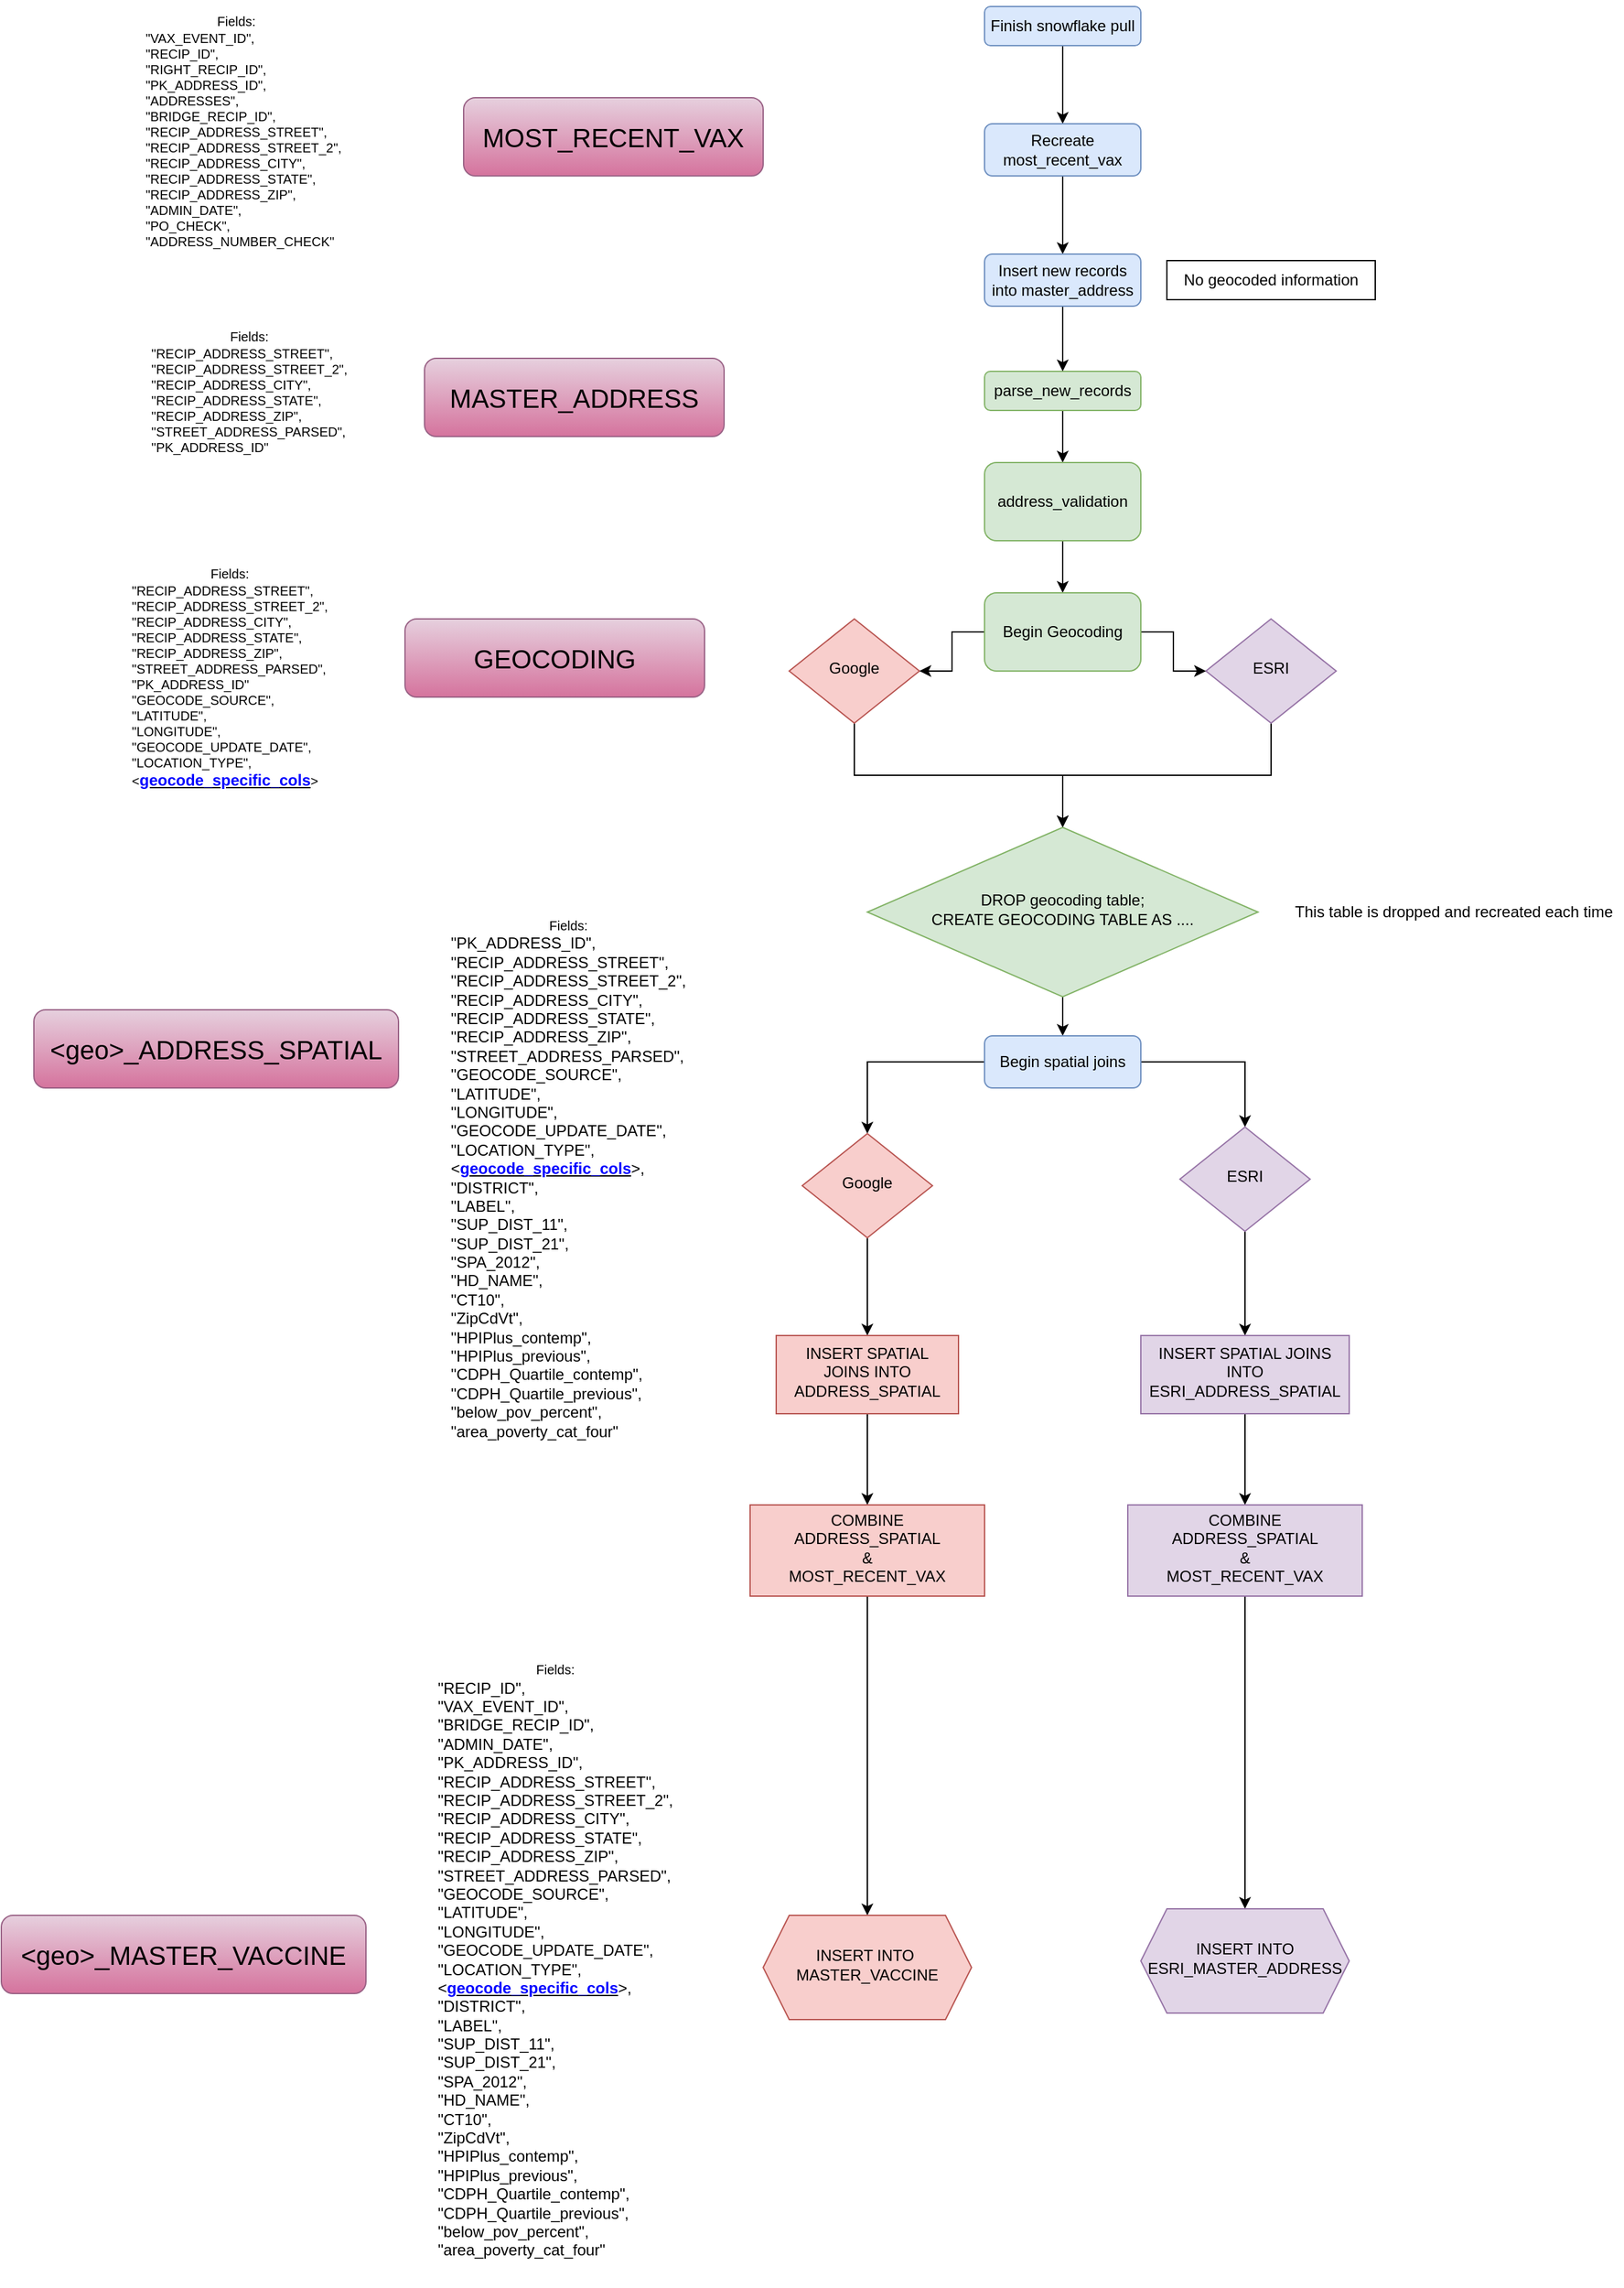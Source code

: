 <mxfile version="20.8.11" type="github">
  <diagram id="C5RBs43oDa-KdzZeNtuy" name="Page-1">
    <mxGraphModel dx="2067" dy="549" grid="1" gridSize="10" guides="1" tooltips="1" connect="1" arrows="1" fold="1" page="1" pageScale="1" pageWidth="827" pageHeight="1169" math="0" shadow="0">
      <root>
        <mxCell id="WIyWlLk6GJQsqaUBKTNV-0" />
        <mxCell id="WIyWlLk6GJQsqaUBKTNV-1" parent="WIyWlLk6GJQsqaUBKTNV-0" />
        <mxCell id="potG2WrgUDK1nlspSH43-2" value="" style="edgeStyle=orthogonalEdgeStyle;rounded=0;orthogonalLoop=1;jettySize=auto;html=1;" edge="1" parent="WIyWlLk6GJQsqaUBKTNV-1" source="WIyWlLk6GJQsqaUBKTNV-3" target="potG2WrgUDK1nlspSH43-1">
          <mxGeometry relative="1" as="geometry" />
        </mxCell>
        <mxCell id="WIyWlLk6GJQsqaUBKTNV-3" value="parse_new_records" style="rounded=1;whiteSpace=wrap;html=1;fontSize=12;glass=0;strokeWidth=1;shadow=0;fillColor=#d5e8d4;strokeColor=#82b366;" parent="WIyWlLk6GJQsqaUBKTNV-1" vertex="1">
          <mxGeometry x="320" y="290" width="120" height="30" as="geometry" />
        </mxCell>
        <mxCell id="4Sw3aIR59aRq2CPispGW-28" style="edgeStyle=orthogonalEdgeStyle;rounded=0;orthogonalLoop=1;jettySize=auto;html=1;exitX=0.5;exitY=1;exitDx=0;exitDy=0;entryX=0.5;entryY=0;entryDx=0;entryDy=0;" parent="WIyWlLk6GJQsqaUBKTNV-1" source="WIyWlLk6GJQsqaUBKTNV-6" target="WIyWlLk6GJQsqaUBKTNV-10" edge="1">
          <mxGeometry relative="1" as="geometry" />
        </mxCell>
        <mxCell id="WIyWlLk6GJQsqaUBKTNV-6" value="Google" style="rhombus;whiteSpace=wrap;html=1;shadow=0;fontFamily=Helvetica;fontSize=12;align=center;strokeWidth=1;spacing=6;spacingTop=-4;fillColor=#f8cecc;strokeColor=#b85450;" parent="WIyWlLk6GJQsqaUBKTNV-1" vertex="1">
          <mxGeometry x="170" y="480" width="100" height="80" as="geometry" />
        </mxCell>
        <mxCell id="4Sw3aIR59aRq2CPispGW-35" value="" style="edgeStyle=orthogonalEdgeStyle;rounded=0;orthogonalLoop=1;jettySize=auto;html=1;" parent="WIyWlLk6GJQsqaUBKTNV-1" source="WIyWlLk6GJQsqaUBKTNV-10" target="WIyWlLk6GJQsqaUBKTNV-11" edge="1">
          <mxGeometry relative="1" as="geometry" />
        </mxCell>
        <mxCell id="WIyWlLk6GJQsqaUBKTNV-10" value="DROP geocoding table;&lt;br&gt;CREATE GEOCODING TABLE AS ...." style="rhombus;whiteSpace=wrap;html=1;shadow=0;fontFamily=Helvetica;fontSize=12;align=center;strokeWidth=1;spacing=6;spacingTop=-4;fillColor=#d5e8d4;strokeColor=#82b366;" parent="WIyWlLk6GJQsqaUBKTNV-1" vertex="1">
          <mxGeometry x="230" y="640" width="300" height="130" as="geometry" />
        </mxCell>
        <mxCell id="4Sw3aIR59aRq2CPispGW-39" value="" style="edgeStyle=orthogonalEdgeStyle;rounded=0;orthogonalLoop=1;jettySize=auto;html=1;entryX=0.5;entryY=0;entryDx=0;entryDy=0;" parent="WIyWlLk6GJQsqaUBKTNV-1" source="WIyWlLk6GJQsqaUBKTNV-11" target="4Sw3aIR59aRq2CPispGW-37" edge="1">
          <mxGeometry relative="1" as="geometry">
            <mxPoint x="520" y="690" as="targetPoint" />
          </mxGeometry>
        </mxCell>
        <mxCell id="4Sw3aIR59aRq2CPispGW-43" value="" style="edgeStyle=orthogonalEdgeStyle;rounded=0;orthogonalLoop=1;jettySize=auto;html=1;entryX=0.5;entryY=0;entryDx=0;entryDy=0;" parent="WIyWlLk6GJQsqaUBKTNV-1" source="WIyWlLk6GJQsqaUBKTNV-11" target="4Sw3aIR59aRq2CPispGW-36" edge="1">
          <mxGeometry relative="1" as="geometry">
            <mxPoint x="240" y="690" as="targetPoint" />
          </mxGeometry>
        </mxCell>
        <mxCell id="WIyWlLk6GJQsqaUBKTNV-11" value="Begin spatial joins" style="rounded=1;whiteSpace=wrap;html=1;fontSize=12;glass=0;strokeWidth=1;shadow=0;fillColor=#dae8fc;strokeColor=#6c8ebf;" parent="WIyWlLk6GJQsqaUBKTNV-1" vertex="1">
          <mxGeometry x="320" y="800" width="120" height="40" as="geometry" />
        </mxCell>
        <mxCell id="4Sw3aIR59aRq2CPispGW-34" value="" style="edgeStyle=orthogonalEdgeStyle;rounded=0;orthogonalLoop=1;jettySize=auto;html=1;" parent="WIyWlLk6GJQsqaUBKTNV-1" source="4Sw3aIR59aRq2CPispGW-0" target="WIyWlLk6GJQsqaUBKTNV-10" edge="1">
          <mxGeometry relative="1" as="geometry" />
        </mxCell>
        <mxCell id="4Sw3aIR59aRq2CPispGW-0" value="ESRI" style="rhombus;whiteSpace=wrap;html=1;shadow=0;fontFamily=Helvetica;fontSize=12;align=center;strokeWidth=1;spacing=6;spacingTop=-4;fillColor=#e1d5e7;strokeColor=#9673a6;" parent="WIyWlLk6GJQsqaUBKTNV-1" vertex="1">
          <mxGeometry x="490" y="480" width="100" height="80" as="geometry" />
        </mxCell>
        <mxCell id="4Sw3aIR59aRq2CPispGW-32" style="edgeStyle=orthogonalEdgeStyle;rounded=0;orthogonalLoop=1;jettySize=auto;html=1;entryX=0.5;entryY=0;entryDx=0;entryDy=0;" parent="WIyWlLk6GJQsqaUBKTNV-1" source="4Sw3aIR59aRq2CPispGW-8" target="4Sw3aIR59aRq2CPispGW-11" edge="1">
          <mxGeometry relative="1" as="geometry" />
        </mxCell>
        <mxCell id="4Sw3aIR59aRq2CPispGW-8" value="Finish snowflake pull" style="rounded=1;whiteSpace=wrap;html=1;fontSize=12;glass=0;strokeWidth=1;shadow=0;fillColor=#dae8fc;strokeColor=#6c8ebf;" parent="WIyWlLk6GJQsqaUBKTNV-1" vertex="1">
          <mxGeometry x="320" y="10" width="120" height="30" as="geometry" />
        </mxCell>
        <mxCell id="4Sw3aIR59aRq2CPispGW-33" value="" style="edgeStyle=orthogonalEdgeStyle;rounded=0;orthogonalLoop=1;jettySize=auto;html=1;" parent="WIyWlLk6GJQsqaUBKTNV-1" source="4Sw3aIR59aRq2CPispGW-11" target="4Sw3aIR59aRq2CPispGW-15" edge="1">
          <mxGeometry relative="1" as="geometry" />
        </mxCell>
        <mxCell id="4Sw3aIR59aRq2CPispGW-11" value="Recreate most_recent_vax" style="rounded=1;whiteSpace=wrap;html=1;fontSize=12;glass=0;strokeWidth=1;shadow=0;fillColor=#dae8fc;strokeColor=#6c8ebf;" parent="WIyWlLk6GJQsqaUBKTNV-1" vertex="1">
          <mxGeometry x="320" y="100" width="120" height="40" as="geometry" />
        </mxCell>
        <mxCell id="4Sw3aIR59aRq2CPispGW-30" style="edgeStyle=orthogonalEdgeStyle;rounded=0;orthogonalLoop=1;jettySize=auto;html=1;exitX=0.5;exitY=1;exitDx=0;exitDy=0;entryX=0.5;entryY=0;entryDx=0;entryDy=0;" parent="WIyWlLk6GJQsqaUBKTNV-1" source="4Sw3aIR59aRq2CPispGW-15" target="WIyWlLk6GJQsqaUBKTNV-3" edge="1">
          <mxGeometry relative="1" as="geometry" />
        </mxCell>
        <mxCell id="4Sw3aIR59aRq2CPispGW-15" value="Insert new records into master_address" style="rounded=1;whiteSpace=wrap;html=1;fontSize=12;glass=0;strokeWidth=1;shadow=0;fillColor=#dae8fc;strokeColor=#6c8ebf;" parent="WIyWlLk6GJQsqaUBKTNV-1" vertex="1">
          <mxGeometry x="320" y="200" width="120" height="40" as="geometry" />
        </mxCell>
        <mxCell id="4Sw3aIR59aRq2CPispGW-16" value="No geocoded information" style="rounded=0;whiteSpace=wrap;html=1;" parent="WIyWlLk6GJQsqaUBKTNV-1" vertex="1">
          <mxGeometry x="460" y="205" width="160" height="30" as="geometry" />
        </mxCell>
        <mxCell id="4Sw3aIR59aRq2CPispGW-49" value="" style="edgeStyle=orthogonalEdgeStyle;rounded=0;orthogonalLoop=1;jettySize=auto;html=1;fontSize=12;" parent="WIyWlLk6GJQsqaUBKTNV-1" source="4Sw3aIR59aRq2CPispGW-36" target="4Sw3aIR59aRq2CPispGW-48" edge="1">
          <mxGeometry relative="1" as="geometry" />
        </mxCell>
        <mxCell id="4Sw3aIR59aRq2CPispGW-36" value="Google" style="rhombus;whiteSpace=wrap;html=1;shadow=0;fontFamily=Helvetica;fontSize=12;align=center;strokeWidth=1;spacing=6;spacingTop=-4;fillColor=#f8cecc;strokeColor=#b85450;" parent="WIyWlLk6GJQsqaUBKTNV-1" vertex="1">
          <mxGeometry x="180" y="875" width="100" height="80" as="geometry" />
        </mxCell>
        <mxCell id="4Sw3aIR59aRq2CPispGW-51" value="" style="edgeStyle=orthogonalEdgeStyle;rounded=0;orthogonalLoop=1;jettySize=auto;html=1;fontSize=12;" parent="WIyWlLk6GJQsqaUBKTNV-1" source="4Sw3aIR59aRq2CPispGW-37" target="4Sw3aIR59aRq2CPispGW-50" edge="1">
          <mxGeometry relative="1" as="geometry" />
        </mxCell>
        <mxCell id="4Sw3aIR59aRq2CPispGW-37" value="ESRI" style="rhombus;whiteSpace=wrap;html=1;shadow=0;fontFamily=Helvetica;fontSize=12;align=center;strokeWidth=1;spacing=6;spacingTop=-4;fillColor=#e1d5e7;strokeColor=#9673a6;" parent="WIyWlLk6GJQsqaUBKTNV-1" vertex="1">
          <mxGeometry x="470" y="870" width="100" height="80" as="geometry" />
        </mxCell>
        <mxCell id="4Sw3aIR59aRq2CPispGW-44" value="&lt;font style=&quot;font-size: 10px;&quot;&gt;Fields:&lt;br&gt;&lt;/font&gt;&lt;div style=&quot;text-align: left; font-size: 10px;&quot;&gt;&lt;font style=&quot;font-size: 10px;&quot;&gt;&quot;RECIP_ADDRESS_STREET&quot;,&lt;/font&gt;&lt;/div&gt;&lt;div style=&quot;text-align: left; font-size: 10px;&quot;&gt;&lt;font style=&quot;font-size: 10px;&quot;&gt;&quot;RECIP_ADDRESS_STREET_2&quot;,&lt;/font&gt;&lt;/div&gt;&lt;div style=&quot;text-align: left; font-size: 10px;&quot;&gt;&lt;font style=&quot;font-size: 10px;&quot;&gt;&quot;RECIP_ADDRESS_CITY&quot;,&lt;/font&gt;&lt;/div&gt;&lt;div style=&quot;text-align: left; font-size: 10px;&quot;&gt;&lt;font style=&quot;font-size: 10px;&quot;&gt;&quot;RECIP_ADDRESS_STATE&quot;,&lt;/font&gt;&lt;/div&gt;&lt;div style=&quot;text-align: left; font-size: 10px;&quot;&gt;&lt;font style=&quot;font-size: 10px;&quot;&gt;&quot;RECIP_ADDRESS_ZIP&quot;,&lt;/font&gt;&lt;/div&gt;&lt;div style=&quot;text-align: left; font-size: 10px;&quot;&gt;&lt;font style=&quot;font-size: 10px;&quot;&gt;&quot;STREET_ADDRESS_PARSED&quot;,&lt;/font&gt;&lt;/div&gt;&lt;div style=&quot;text-align: left; font-size: 10px;&quot;&gt;&lt;font style=&quot;font-size: 10px;&quot;&gt;&quot;PK_ADDRESS_ID&quot;&lt;/font&gt;&lt;/div&gt;" style="text;html=1;align=center;verticalAlign=middle;resizable=0;points=[];autosize=1;strokeColor=none;fillColor=none;" parent="WIyWlLk6GJQsqaUBKTNV-1" vertex="1">
          <mxGeometry x="-335" y="250" width="180" height="110" as="geometry" />
        </mxCell>
        <mxCell id="4Sw3aIR59aRq2CPispGW-45" value="&lt;font style=&quot;font-size: 10px;&quot;&gt;Fields:&lt;br&gt;&lt;/font&gt;&lt;div style=&quot;text-align: left; font-size: 10px;&quot;&gt;&lt;font style=&quot;font-size: 10px;&quot;&gt;&quot;RECIP_ADDRESS_STREET&quot;,&lt;/font&gt;&lt;/div&gt;&lt;div style=&quot;text-align: left; font-size: 10px;&quot;&gt;&lt;font style=&quot;font-size: 10px;&quot;&gt;&quot;RECIP_ADDRESS_STREET_2&quot;,&lt;/font&gt;&lt;/div&gt;&lt;div style=&quot;text-align: left; font-size: 10px;&quot;&gt;&lt;font style=&quot;font-size: 10px;&quot;&gt;&quot;RECIP_ADDRESS_CITY&quot;,&lt;/font&gt;&lt;/div&gt;&lt;div style=&quot;text-align: left; font-size: 10px;&quot;&gt;&lt;font style=&quot;font-size: 10px;&quot;&gt;&quot;RECIP_ADDRESS_STATE&quot;,&lt;/font&gt;&lt;/div&gt;&lt;div style=&quot;text-align: left; font-size: 10px;&quot;&gt;&lt;font style=&quot;font-size: 10px;&quot;&gt;&quot;RECIP_ADDRESS_ZIP&quot;,&lt;/font&gt;&lt;/div&gt;&lt;div style=&quot;text-align: left; font-size: 10px;&quot;&gt;&lt;font style=&quot;font-size: 10px;&quot;&gt;&quot;STREET_ADDRESS_PARSED&quot;,&lt;/font&gt;&lt;/div&gt;&lt;div style=&quot;text-align: left; font-size: 10px;&quot;&gt;&lt;font style=&quot;font-size: 10px;&quot;&gt;&quot;PK_ADDRESS_ID&quot;&lt;/font&gt;&lt;/div&gt;&lt;div style=&quot;text-align: left;&quot;&gt;&lt;font style=&quot;&quot;&gt;&lt;div style=&quot;font-size: 10px;&quot;&gt;&quot;GEOCODE_SOURCE&quot;,&lt;/div&gt;&lt;div style=&quot;font-size: 10px;&quot;&gt;&quot;LATITUDE&quot;,&lt;/div&gt;&lt;div style=&quot;font-size: 10px;&quot;&gt;&quot;LONGITUDE&quot;,&lt;/div&gt;&lt;div style=&quot;font-size: 10px;&quot;&gt;&quot;GEOCODE_UPDATE_DATE&quot;,&lt;/div&gt;&lt;div style=&quot;font-size: 10px;&quot;&gt;&quot;LOCATION_TYPE&quot;,&lt;/div&gt;&lt;div style=&quot;&quot;&gt;&lt;span style=&quot;font-size: 10px;&quot;&gt;&amp;lt;&lt;/span&gt;&lt;b style=&quot;&quot;&gt;&lt;u style=&quot;&quot;&gt;&lt;font color=&quot;#0000ff&quot; style=&quot;font-size: 12px;&quot;&gt;geocode_specific_cols&lt;/font&gt;&lt;/u&gt;&lt;/b&gt;&lt;span style=&quot;font-size: 10px;&quot;&gt;&amp;gt;&lt;/span&gt;&lt;/div&gt;&lt;div style=&quot;font-size: 10px;&quot;&gt;&lt;br&gt;&lt;/div&gt;&lt;/font&gt;&lt;/div&gt;" style="text;html=1;align=center;verticalAlign=middle;resizable=0;points=[];autosize=1;strokeColor=none;fillColor=none;" parent="WIyWlLk6GJQsqaUBKTNV-1" vertex="1">
          <mxGeometry x="-350" y="430" width="180" height="200" as="geometry" />
        </mxCell>
        <mxCell id="4Sw3aIR59aRq2CPispGW-68" value="" style="edgeStyle=orthogonalEdgeStyle;rounded=0;orthogonalLoop=1;jettySize=auto;html=1;fontSize=20;fontColor=#000000;" parent="WIyWlLk6GJQsqaUBKTNV-1" source="4Sw3aIR59aRq2CPispGW-48" target="4Sw3aIR59aRq2CPispGW-67" edge="1">
          <mxGeometry relative="1" as="geometry">
            <Array as="points">
              <mxPoint x="230" y="1210" />
            </Array>
          </mxGeometry>
        </mxCell>
        <mxCell id="4Sw3aIR59aRq2CPispGW-48" value="INSERT SPATIAL JOINS INTO ADDRESS_SPATIAL" style="whiteSpace=wrap;html=1;fillColor=#f8cecc;strokeColor=#b85450;shadow=0;strokeWidth=1;spacing=6;spacingTop=-4;" parent="WIyWlLk6GJQsqaUBKTNV-1" vertex="1">
          <mxGeometry x="160" y="1030" width="140" height="60" as="geometry" />
        </mxCell>
        <mxCell id="4Sw3aIR59aRq2CPispGW-70" value="" style="edgeStyle=orthogonalEdgeStyle;rounded=0;orthogonalLoop=1;jettySize=auto;html=1;fontSize=20;fontColor=#000000;" parent="WIyWlLk6GJQsqaUBKTNV-1" source="4Sw3aIR59aRq2CPispGW-50" target="4Sw3aIR59aRq2CPispGW-69" edge="1">
          <mxGeometry relative="1" as="geometry" />
        </mxCell>
        <mxCell id="4Sw3aIR59aRq2CPispGW-50" value="INSERT SPATIAL JOINS INTO ESRI_ADDRESS_SPATIAL" style="whiteSpace=wrap;html=1;fillColor=#e1d5e7;strokeColor=#9673a6;shadow=0;strokeWidth=1;spacing=6;spacingTop=-4;" parent="WIyWlLk6GJQsqaUBKTNV-1" vertex="1">
          <mxGeometry x="440" y="1030" width="160" height="60" as="geometry" />
        </mxCell>
        <mxCell id="4Sw3aIR59aRq2CPispGW-52" value="&lt;font style=&quot;font-size: 10px;&quot;&gt;Fields:&lt;br&gt;&lt;/font&gt;&lt;div style=&quot;text-align: left;&quot;&gt;&lt;div&gt;&quot;RECIP_ID&quot;,&lt;/div&gt;&lt;div&gt;&quot;VAX_EVENT_ID&quot;,&lt;/div&gt;&lt;div&gt;&quot;BRIDGE_RECIP_ID&quot;,&lt;/div&gt;&lt;div&gt;&quot;ADMIN_DATE&quot;,&lt;/div&gt;&lt;div&gt;&quot;PK_ADDRESS_ID&quot;,&lt;/div&gt;&lt;div&gt;&quot;RECIP_ADDRESS_STREET&quot;,&lt;/div&gt;&lt;div&gt;&quot;RECIP_ADDRESS_STREET_2&quot;,&lt;/div&gt;&lt;div&gt;&quot;RECIP_ADDRESS_CITY&quot;,&lt;/div&gt;&lt;div&gt;&quot;RECIP_ADDRESS_STATE&quot;,&lt;/div&gt;&lt;div&gt;&quot;RECIP_ADDRESS_ZIP&quot;,&lt;/div&gt;&lt;div&gt;&quot;STREET_ADDRESS_PARSED&quot;,&lt;/div&gt;&lt;div&gt;&quot;GEOCODE_SOURCE&quot;,&lt;/div&gt;&lt;div&gt;&quot;LATITUDE&quot;,&lt;/div&gt;&lt;div&gt;&quot;LONGITUDE&quot;,&lt;/div&gt;&lt;div&gt;&quot;GEOCODE_UPDATE_DATE&quot;,&lt;/div&gt;&lt;div&gt;&quot;LOCATION_TYPE&quot;,&lt;/div&gt;&lt;div&gt;&lt;span style=&quot;background-color: initial;&quot;&gt;&amp;lt;&lt;b&gt;&lt;u style=&quot;&quot;&gt;&lt;font style=&quot;font-size: 12px;&quot; color=&quot;#0000ff&quot;&gt;geocode_specific_cols&lt;/font&gt;&lt;/u&gt;&lt;/b&gt;&amp;gt;&lt;/span&gt;,&lt;/div&gt;&lt;div&gt;&quot;DISTRICT&quot;,&lt;/div&gt;&lt;div&gt;&quot;LABEL&quot;,&lt;/div&gt;&lt;div&gt;&quot;SUP_DIST_11&quot;,&lt;/div&gt;&lt;div&gt;&quot;SUP_DIST_21&quot;,&lt;/div&gt;&lt;div&gt;&quot;SPA_2012&quot;,&lt;/div&gt;&lt;div&gt;&quot;HD_NAME&quot;,&lt;/div&gt;&lt;div&gt;&quot;CT10&quot;,&lt;/div&gt;&lt;div&gt;&quot;ZipCdVt&quot;,&lt;/div&gt;&lt;div&gt;&quot;HPIPlus_contemp&quot;,&lt;/div&gt;&lt;div&gt;&quot;HPIPlus_previous&quot;,&lt;/div&gt;&lt;div&gt;&quot;CDPH_Quartile_contemp&quot;,&lt;/div&gt;&lt;div&gt;&quot;CDPH_Quartile_previous&quot;,&lt;/div&gt;&lt;div&gt;&quot;below_pov_percent&quot;,&lt;/div&gt;&lt;div&gt;&quot;area_poverty_cat_four&quot;&lt;/div&gt;&lt;/div&gt;&lt;div style=&quot;text-align: left; font-size: 10px;&quot;&gt;&lt;font style=&quot;font-size: 10px;&quot;&gt;&lt;div&gt;&lt;br&gt;&lt;/div&gt;&lt;/font&gt;&lt;/div&gt;" style="text;html=1;align=center;verticalAlign=middle;resizable=0;points=[];autosize=1;strokeColor=none;fillColor=none;" parent="WIyWlLk6GJQsqaUBKTNV-1" vertex="1">
          <mxGeometry x="-110" y="1270" width="200" height="490" as="geometry" />
        </mxCell>
        <mxCell id="4Sw3aIR59aRq2CPispGW-59" value="&lt;font color=&quot;#000000&quot;&gt;MASTER_ADDRESS&lt;/font&gt;" style="rounded=1;whiteSpace=wrap;html=1;fontSize=20;fillColor=#e6d0de;gradientColor=#d5739d;strokeColor=#996185;" parent="WIyWlLk6GJQsqaUBKTNV-1" vertex="1">
          <mxGeometry x="-110" y="280" width="230" height="60" as="geometry" />
        </mxCell>
        <mxCell id="4Sw3aIR59aRq2CPispGW-60" value="&lt;font color=&quot;#000000&quot;&gt;GEOCODING&lt;/font&gt;" style="rounded=1;whiteSpace=wrap;html=1;fontSize=20;fillColor=#e6d0de;gradientColor=#d5739d;strokeColor=#996185;" parent="WIyWlLk6GJQsqaUBKTNV-1" vertex="1">
          <mxGeometry x="-125" y="480" width="230" height="60" as="geometry" />
        </mxCell>
        <mxCell id="4Sw3aIR59aRq2CPispGW-61" value="&lt;font style=&quot;font-size: 10px;&quot;&gt;Fields:&lt;br&gt;&lt;/font&gt;&lt;div style=&quot;text-align: left;&quot;&gt;&lt;div&gt;&lt;span style=&quot;background-color: initial;&quot;&gt;&quot;PK_ADDRESS_ID&quot;,&lt;/span&gt;&lt;br&gt;&lt;/div&gt;&lt;div&gt;&quot;RECIP_ADDRESS_STREET&quot;,&lt;/div&gt;&lt;div&gt;&quot;RECIP_ADDRESS_STREET_2&quot;,&lt;/div&gt;&lt;div&gt;&quot;RECIP_ADDRESS_CITY&quot;,&lt;/div&gt;&lt;div&gt;&quot;RECIP_ADDRESS_STATE&quot;,&lt;/div&gt;&lt;div&gt;&quot;RECIP_ADDRESS_ZIP&quot;,&lt;/div&gt;&lt;div&gt;&quot;STREET_ADDRESS_PARSED&quot;,&lt;/div&gt;&lt;div&gt;&quot;GEOCODE_SOURCE&quot;,&lt;/div&gt;&lt;div&gt;&quot;LATITUDE&quot;,&lt;/div&gt;&lt;div&gt;&quot;LONGITUDE&quot;,&lt;/div&gt;&lt;div&gt;&quot;GEOCODE_UPDATE_DATE&quot;,&lt;/div&gt;&lt;div&gt;&quot;LOCATION_TYPE&quot;,&lt;/div&gt;&lt;div&gt;&lt;span style=&quot;background-color: initial;&quot;&gt;&amp;lt;&lt;b&gt;&lt;u style=&quot;&quot;&gt;&lt;font style=&quot;font-size: 12px;&quot; color=&quot;#0000ff&quot;&gt;geocode_specific_cols&lt;/font&gt;&lt;/u&gt;&lt;/b&gt;&amp;gt;&lt;/span&gt;,&lt;/div&gt;&lt;div&gt;&quot;DISTRICT&quot;,&lt;/div&gt;&lt;div&gt;&quot;LABEL&quot;,&lt;/div&gt;&lt;div&gt;&quot;SUP_DIST_11&quot;,&lt;/div&gt;&lt;div&gt;&quot;SUP_DIST_21&quot;,&lt;/div&gt;&lt;div&gt;&quot;SPA_2012&quot;,&lt;/div&gt;&lt;div&gt;&quot;HD_NAME&quot;,&lt;/div&gt;&lt;div&gt;&quot;CT10&quot;,&lt;/div&gt;&lt;div&gt;&quot;ZipCdVt&quot;,&lt;/div&gt;&lt;div&gt;&quot;HPIPlus_contemp&quot;,&lt;/div&gt;&lt;div&gt;&quot;HPIPlus_previous&quot;,&lt;/div&gt;&lt;div&gt;&quot;CDPH_Quartile_contemp&quot;,&lt;/div&gt;&lt;div&gt;&quot;CDPH_Quartile_previous&quot;,&lt;/div&gt;&lt;div&gt;&quot;below_pov_percent&quot;,&lt;/div&gt;&lt;div&gt;&quot;area_poverty_cat_four&quot;&lt;/div&gt;&lt;/div&gt;&lt;div style=&quot;text-align: left; font-size: 10px;&quot;&gt;&lt;font style=&quot;font-size: 10px;&quot;&gt;&lt;div&gt;&lt;br&gt;&lt;/div&gt;&lt;/font&gt;&lt;/div&gt;" style="text;html=1;align=center;verticalAlign=middle;resizable=0;points=[];autosize=1;strokeColor=none;fillColor=none;" parent="WIyWlLk6GJQsqaUBKTNV-1" vertex="1">
          <mxGeometry x="-100" y="700" width="200" height="430" as="geometry" />
        </mxCell>
        <mxCell id="4Sw3aIR59aRq2CPispGW-62" value="&lt;font color=&quot;#000000&quot;&gt;&amp;lt;geo&amp;gt;_ADDRESS_SPATIAL&lt;/font&gt;" style="rounded=1;whiteSpace=wrap;html=1;fontSize=20;fillColor=#e6d0de;gradientColor=#d5739d;strokeColor=#996185;" parent="WIyWlLk6GJQsqaUBKTNV-1" vertex="1">
          <mxGeometry x="-410" y="780" width="280" height="60" as="geometry" />
        </mxCell>
        <mxCell id="4Sw3aIR59aRq2CPispGW-63" value="&lt;font color=&quot;#000000&quot;&gt;&amp;lt;geo&amp;gt;_MASTER_VACCINE&lt;/font&gt;" style="rounded=1;whiteSpace=wrap;html=1;fontSize=20;fillColor=#e6d0de;gradientColor=#d5739d;strokeColor=#996185;" parent="WIyWlLk6GJQsqaUBKTNV-1" vertex="1">
          <mxGeometry x="-435" y="1475" width="280" height="60" as="geometry" />
        </mxCell>
        <mxCell id="4Sw3aIR59aRq2CPispGW-64" value="&lt;font style=&quot;font-size: 10px;&quot;&gt;Fields:&lt;br&gt;&lt;/font&gt;&lt;div style=&quot;text-align: left; font-size: 10px;&quot;&gt;&lt;div&gt;&amp;nbsp; &amp;nbsp; &quot;VAX_EVENT_ID&quot;,&lt;/div&gt;&lt;div&gt;&amp;nbsp; &amp;nbsp; &quot;RECIP_ID&quot;,&lt;/div&gt;&lt;div&gt;&amp;nbsp; &amp;nbsp; &quot;RIGHT_RECIP_ID&quot;,&lt;/div&gt;&lt;div&gt;&amp;nbsp; &amp;nbsp; &quot;PK_ADDRESS_ID&quot;,&lt;/div&gt;&lt;div&gt;&amp;nbsp; &amp;nbsp; &quot;ADDRESSES&quot;,&lt;/div&gt;&lt;div&gt;&amp;nbsp; &amp;nbsp; &quot;BRIDGE_RECIP_ID&quot;,&lt;/div&gt;&lt;div&gt;&amp;nbsp; &amp;nbsp; &quot;RECIP_ADDRESS_STREET&quot;,&lt;/div&gt;&lt;div&gt;&amp;nbsp; &amp;nbsp; &quot;RECIP_ADDRESS_STREET_2&quot;,&lt;/div&gt;&lt;div&gt;&amp;nbsp; &amp;nbsp; &quot;RECIP_ADDRESS_CITY&quot;,&lt;/div&gt;&lt;div&gt;&amp;nbsp; &amp;nbsp; &quot;RECIP_ADDRESS_STATE&quot;,&lt;/div&gt;&lt;div&gt;&amp;nbsp; &amp;nbsp; &quot;RECIP_ADDRESS_ZIP&quot;,&lt;/div&gt;&lt;div&gt;&amp;nbsp; &amp;nbsp; &quot;ADMIN_DATE&quot;,&lt;/div&gt;&lt;div&gt;&amp;nbsp; &amp;nbsp; &quot;PO_CHECK&quot;,&lt;/div&gt;&lt;div&gt;&amp;nbsp; &amp;nbsp; &quot;ADDRESS_NUMBER_CHECK&quot;&lt;/div&gt;&lt;/div&gt;" style="text;html=1;align=center;verticalAlign=middle;resizable=0;points=[];autosize=1;strokeColor=none;fillColor=none;" parent="WIyWlLk6GJQsqaUBKTNV-1" vertex="1">
          <mxGeometry x="-350" y="5" width="190" height="200" as="geometry" />
        </mxCell>
        <mxCell id="4Sw3aIR59aRq2CPispGW-65" value="&lt;font color=&quot;#000000&quot;&gt;MOST_RECENT_VAX&lt;/font&gt;" style="rounded=1;whiteSpace=wrap;html=1;fontSize=20;fillColor=#e6d0de;gradientColor=#d5739d;strokeColor=#996185;" parent="WIyWlLk6GJQsqaUBKTNV-1" vertex="1">
          <mxGeometry x="-80" y="80" width="230" height="60" as="geometry" />
        </mxCell>
        <mxCell id="4Sw3aIR59aRq2CPispGW-73" value="" style="edgeStyle=orthogonalEdgeStyle;rounded=0;orthogonalLoop=1;jettySize=auto;html=1;fontSize=20;fontColor=#000000;" parent="WIyWlLk6GJQsqaUBKTNV-1" source="4Sw3aIR59aRq2CPispGW-67" target="4Sw3aIR59aRq2CPispGW-72" edge="1">
          <mxGeometry relative="1" as="geometry" />
        </mxCell>
        <mxCell id="4Sw3aIR59aRq2CPispGW-67" value="COMBINE&lt;br&gt;ADDRESS_SPATIAL&lt;br&gt;&amp;amp;&lt;br&gt;MOST_RECENT_VAX" style="whiteSpace=wrap;html=1;fillColor=#f8cecc;strokeColor=#b85450;shadow=0;strokeWidth=1;spacing=6;spacingTop=-4;" parent="WIyWlLk6GJQsqaUBKTNV-1" vertex="1">
          <mxGeometry x="140" y="1160" width="180" height="70" as="geometry" />
        </mxCell>
        <mxCell id="4Sw3aIR59aRq2CPispGW-75" value="" style="edgeStyle=orthogonalEdgeStyle;rounded=0;orthogonalLoop=1;jettySize=auto;html=1;fontSize=20;fontColor=#000000;" parent="WIyWlLk6GJQsqaUBKTNV-1" source="4Sw3aIR59aRq2CPispGW-69" target="4Sw3aIR59aRq2CPispGW-74" edge="1">
          <mxGeometry relative="1" as="geometry" />
        </mxCell>
        <mxCell id="4Sw3aIR59aRq2CPispGW-69" value="COMBINE&lt;br&gt;ADDRESS_SPATIAL&lt;br&gt;&amp;amp;&lt;br&gt;MOST_RECENT_VAX" style="whiteSpace=wrap;html=1;fillColor=#e1d5e7;strokeColor=#9673a6;shadow=0;strokeWidth=1;spacing=6;spacingTop=-4;" parent="WIyWlLk6GJQsqaUBKTNV-1" vertex="1">
          <mxGeometry x="430" y="1160" width="180" height="70" as="geometry" />
        </mxCell>
        <mxCell id="4Sw3aIR59aRq2CPispGW-72" value="INSERT INTO&amp;nbsp;&lt;br&gt;MASTER_VACCINE" style="shape=hexagon;perimeter=hexagonPerimeter2;whiteSpace=wrap;html=1;fixedSize=1;fillColor=#f8cecc;strokeColor=#b85450;shadow=0;strokeWidth=1;spacing=6;spacingTop=-4;" parent="WIyWlLk6GJQsqaUBKTNV-1" vertex="1">
          <mxGeometry x="150" y="1475" width="160" height="80" as="geometry" />
        </mxCell>
        <mxCell id="4Sw3aIR59aRq2CPispGW-74" value="INSERT INTO ESRI_MASTER_ADDRESS" style="shape=hexagon;perimeter=hexagonPerimeter2;whiteSpace=wrap;html=1;fixedSize=1;fillColor=#e1d5e7;strokeColor=#9673a6;shadow=0;strokeWidth=1;spacing=6;spacingTop=-4;" parent="WIyWlLk6GJQsqaUBKTNV-1" vertex="1">
          <mxGeometry x="440" y="1470" width="160" height="80" as="geometry" />
        </mxCell>
        <mxCell id="4Sw3aIR59aRq2CPispGW-76" value="&lt;span style=&quot;font-size: 12px;&quot;&gt;This table is dropped and recreated each time&lt;/span&gt;" style="text;html=1;align=center;verticalAlign=middle;resizable=0;points=[];autosize=1;strokeColor=none;fillColor=none;fontSize=10;" parent="WIyWlLk6GJQsqaUBKTNV-1" vertex="1">
          <mxGeometry x="550" y="690" width="260" height="30" as="geometry" />
        </mxCell>
        <mxCell id="potG2WrgUDK1nlspSH43-4" value="" style="edgeStyle=orthogonalEdgeStyle;rounded=0;orthogonalLoop=1;jettySize=auto;html=1;" edge="1" parent="WIyWlLk6GJQsqaUBKTNV-1" source="potG2WrgUDK1nlspSH43-1" target="potG2WrgUDK1nlspSH43-3">
          <mxGeometry relative="1" as="geometry" />
        </mxCell>
        <mxCell id="potG2WrgUDK1nlspSH43-1" value="address_validation" style="whiteSpace=wrap;html=1;fillColor=#d5e8d4;strokeColor=#82b366;rounded=1;glass=0;strokeWidth=1;shadow=0;" vertex="1" parent="WIyWlLk6GJQsqaUBKTNV-1">
          <mxGeometry x="320" y="360" width="120" height="60" as="geometry" />
        </mxCell>
        <mxCell id="potG2WrgUDK1nlspSH43-5" value="" style="edgeStyle=orthogonalEdgeStyle;rounded=0;orthogonalLoop=1;jettySize=auto;html=1;" edge="1" parent="WIyWlLk6GJQsqaUBKTNV-1" source="potG2WrgUDK1nlspSH43-3" target="WIyWlLk6GJQsqaUBKTNV-6">
          <mxGeometry relative="1" as="geometry" />
        </mxCell>
        <mxCell id="potG2WrgUDK1nlspSH43-6" value="" style="edgeStyle=orthogonalEdgeStyle;rounded=0;orthogonalLoop=1;jettySize=auto;html=1;" edge="1" parent="WIyWlLk6GJQsqaUBKTNV-1" source="potG2WrgUDK1nlspSH43-3" target="4Sw3aIR59aRq2CPispGW-0">
          <mxGeometry relative="1" as="geometry" />
        </mxCell>
        <mxCell id="potG2WrgUDK1nlspSH43-3" value="Begin Geocoding" style="whiteSpace=wrap;html=1;fillColor=#d5e8d4;strokeColor=#82b366;rounded=1;glass=0;strokeWidth=1;shadow=0;" vertex="1" parent="WIyWlLk6GJQsqaUBKTNV-1">
          <mxGeometry x="320" y="460" width="120" height="60" as="geometry" />
        </mxCell>
      </root>
    </mxGraphModel>
  </diagram>
</mxfile>
